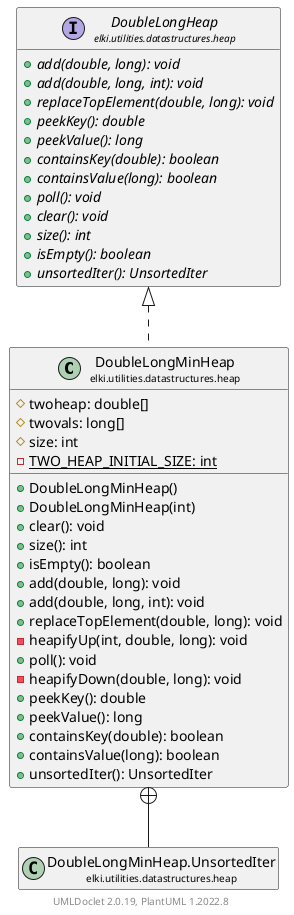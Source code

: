 @startuml
    remove .*\.(Instance|Par|Parameterizer|Factory)$
    set namespaceSeparator none
    hide empty fields
    hide empty methods

    class "<size:14>DoubleLongMinHeap\n<size:10>elki.utilities.datastructures.heap" as elki.utilities.datastructures.heap.DoubleLongMinHeap [[DoubleLongMinHeap.html]] {
        #twoheap: double[]
        #twovals: long[]
        #size: int
        {static} -TWO_HEAP_INITIAL_SIZE: int
        +DoubleLongMinHeap()
        +DoubleLongMinHeap(int)
        +clear(): void
        +size(): int
        +isEmpty(): boolean
        +add(double, long): void
        +add(double, long, int): void
        +replaceTopElement(double, long): void
        -heapifyUp(int, double, long): void
        +poll(): void
        -heapifyDown(double, long): void
        +peekKey(): double
        +peekValue(): long
        +containsKey(double): boolean
        +containsValue(long): boolean
        +unsortedIter(): UnsortedIter
    }

    interface "<size:14>DoubleLongHeap\n<size:10>elki.utilities.datastructures.heap" as elki.utilities.datastructures.heap.DoubleLongHeap [[DoubleLongHeap.html]] {
        {abstract} +add(double, long): void
        {abstract} +add(double, long, int): void
        {abstract} +replaceTopElement(double, long): void
        {abstract} +peekKey(): double
        {abstract} +peekValue(): long
        {abstract} +containsKey(double): boolean
        {abstract} +containsValue(long): boolean
        {abstract} +poll(): void
        {abstract} +clear(): void
        {abstract} +size(): int
        {abstract} +isEmpty(): boolean
        {abstract} +unsortedIter(): UnsortedIter
    }
    class "<size:14>DoubleLongMinHeap.UnsortedIter\n<size:10>elki.utilities.datastructures.heap" as elki.utilities.datastructures.heap.DoubleLongMinHeap.UnsortedIter [[DoubleLongMinHeap.UnsortedIter.html]]

    elki.utilities.datastructures.heap.DoubleLongHeap <|.. elki.utilities.datastructures.heap.DoubleLongMinHeap
    elki.utilities.datastructures.heap.DoubleLongMinHeap +-- elki.utilities.datastructures.heap.DoubleLongMinHeap.UnsortedIter

    center footer UMLDoclet 2.0.19, PlantUML 1.2022.8
@enduml
